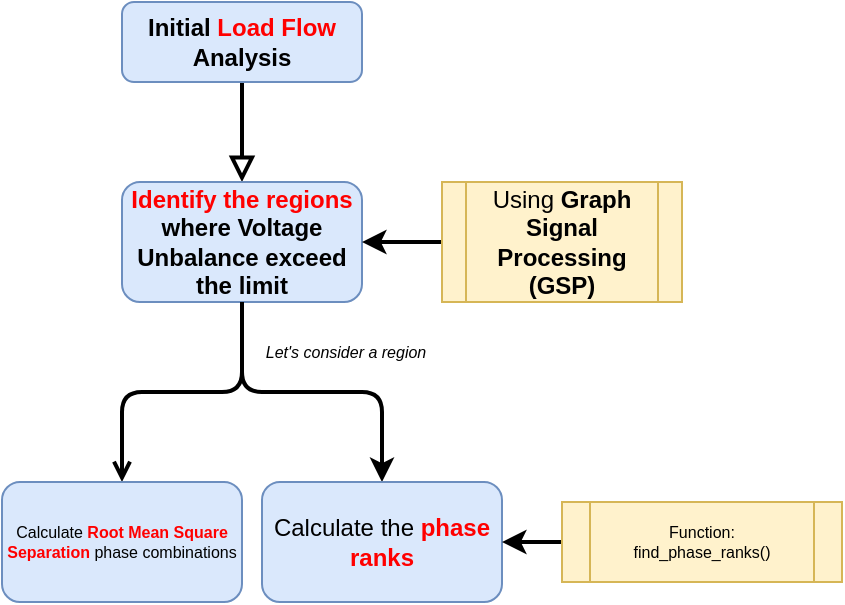 <mxfile version="12.4.8" type="device"><diagram id="C5RBs43oDa-KdzZeNtuy" name="Page-1"><mxGraphModel dx="593" dy="313" grid="1" gridSize="10" guides="1" tooltips="1" connect="1" arrows="1" fold="1" page="1" pageScale="1" pageWidth="827" pageHeight="1169" math="0" shadow="0"><root><mxCell id="WIyWlLk6GJQsqaUBKTNV-0"/><mxCell id="WIyWlLk6GJQsqaUBKTNV-1" parent="WIyWlLk6GJQsqaUBKTNV-0"/><mxCell id="WIyWlLk6GJQsqaUBKTNV-2" value="" style="rounded=1;html=1;jettySize=auto;orthogonalLoop=1;fontSize=11;endArrow=block;endFill=0;endSize=8;strokeWidth=2;shadow=0;labelBackgroundColor=none;edgeStyle=orthogonalEdgeStyle;" parent="WIyWlLk6GJQsqaUBKTNV-1" source="WIyWlLk6GJQsqaUBKTNV-3" edge="1"><mxGeometry relative="1" as="geometry"><mxPoint x="220" y="170" as="targetPoint"/></mxGeometry></mxCell><mxCell id="WIyWlLk6GJQsqaUBKTNV-3" value="&lt;b&gt;Initial &lt;font color=&quot;#ff0000&quot;&gt;Load Flow&lt;/font&gt; Analysis&lt;/b&gt;" style="rounded=1;whiteSpace=wrap;html=1;fontSize=12;glass=0;strokeWidth=1;shadow=0;fillColor=#dae8fc;strokeColor=#6c8ebf;" parent="WIyWlLk6GJQsqaUBKTNV-1" vertex="1"><mxGeometry x="160" y="80" width="120" height="40" as="geometry"/></mxCell><mxCell id="VWBRbJlb7cyYgbwVjKcY-5" value="" style="edgeStyle=orthogonalEdgeStyle;rounded=1;orthogonalLoop=1;jettySize=auto;html=1;strokeWidth=2;" edge="1" parent="WIyWlLk6GJQsqaUBKTNV-1" source="VWBRbJlb7cyYgbwVjKcY-3" target="VWBRbJlb7cyYgbwVjKcY-4"><mxGeometry relative="1" as="geometry"/></mxCell><mxCell id="VWBRbJlb7cyYgbwVjKcY-3" value="&lt;b&gt;&lt;font color=&quot;#ff0000&quot;&gt;Identify the regions&lt;/font&gt; where Voltage Unbalance exceed the limit&lt;/b&gt;" style="rounded=1;whiteSpace=wrap;html=1;fillColor=#dae8fc;strokeColor=#6c8ebf;" vertex="1" parent="WIyWlLk6GJQsqaUBKTNV-1"><mxGeometry x="160" y="170" width="120" height="60" as="geometry"/></mxCell><mxCell id="VWBRbJlb7cyYgbwVjKcY-4" value="Calculate the &lt;b&gt;&lt;font color=&quot;#ff0000&quot;&gt;phase ranks&lt;/font&gt;&lt;/b&gt;" style="rounded=1;whiteSpace=wrap;html=1;fillColor=#dae8fc;strokeColor=#6c8ebf;" vertex="1" parent="WIyWlLk6GJQsqaUBKTNV-1"><mxGeometry x="230" y="320" width="120" height="60" as="geometry"/></mxCell><mxCell id="VWBRbJlb7cyYgbwVjKcY-7" value="" style="edgeStyle=orthogonalEdgeStyle;rounded=1;orthogonalLoop=1;jettySize=auto;html=1;strokeWidth=2;" edge="1" parent="WIyWlLk6GJQsqaUBKTNV-1" source="VWBRbJlb7cyYgbwVjKcY-6" target="VWBRbJlb7cyYgbwVjKcY-3"><mxGeometry relative="1" as="geometry"/></mxCell><mxCell id="VWBRbJlb7cyYgbwVjKcY-6" value="Using &lt;b&gt;Graph Signal Processing (GSP)&lt;/b&gt;" style="shape=process;whiteSpace=wrap;html=1;backgroundOutline=1;fillColor=#fff2cc;strokeColor=#d6b656;" vertex="1" parent="WIyWlLk6GJQsqaUBKTNV-1"><mxGeometry x="320" y="170" width="120" height="60" as="geometry"/></mxCell><mxCell id="VWBRbJlb7cyYgbwVjKcY-8" value="&lt;font style=&quot;font-size: 8px&quot;&gt;&lt;i&gt;Let's consider a region&lt;/i&gt;&lt;/font&gt;" style="text;html=1;strokeColor=none;fillColor=none;align=center;verticalAlign=middle;whiteSpace=wrap;rounded=0;fontSize=8;" vertex="1" parent="WIyWlLk6GJQsqaUBKTNV-1"><mxGeometry x="222" y="245" width="100" height="20" as="geometry"/></mxCell><mxCell id="VWBRbJlb7cyYgbwVjKcY-10" value="" style="edgeStyle=orthogonalEdgeStyle;rounded=1;orthogonalLoop=1;jettySize=auto;html=1;strokeWidth=2;fontSize=8;" edge="1" parent="WIyWlLk6GJQsqaUBKTNV-1" source="VWBRbJlb7cyYgbwVjKcY-9" target="VWBRbJlb7cyYgbwVjKcY-4"><mxGeometry relative="1" as="geometry"/></mxCell><mxCell id="VWBRbJlb7cyYgbwVjKcY-9" value="Function:&lt;br&gt;find_phase_ranks()" style="shape=process;whiteSpace=wrap;html=1;backgroundOutline=1;fontSize=8;fillColor=#fff2cc;strokeColor=#d6b656;" vertex="1" parent="WIyWlLk6GJQsqaUBKTNV-1"><mxGeometry x="380" y="330" width="140" height="40" as="geometry"/></mxCell><mxCell id="VWBRbJlb7cyYgbwVjKcY-17" value="" style="edgeStyle=orthogonalEdgeStyle;rounded=1;orthogonalLoop=1;jettySize=auto;html=1;strokeWidth=2;fontSize=8;entryX=0.5;entryY=1;entryDx=0;entryDy=0;startArrow=open;startFill=0;endArrow=none;endFill=0;" edge="1" parent="WIyWlLk6GJQsqaUBKTNV-1" source="VWBRbJlb7cyYgbwVjKcY-12" target="VWBRbJlb7cyYgbwVjKcY-3"><mxGeometry relative="1" as="geometry"><mxPoint x="160" y="240" as="targetPoint"/></mxGeometry></mxCell><mxCell id="VWBRbJlb7cyYgbwVjKcY-12" value="Calculate &lt;b&gt;&lt;font color=&quot;#ff0000&quot;&gt;Root Mean Square Separation&lt;/font&gt;&lt;/b&gt; phase combinations" style="rounded=1;whiteSpace=wrap;html=1;fontSize=8;fillColor=#dae8fc;strokeColor=#6c8ebf;" vertex="1" parent="WIyWlLk6GJQsqaUBKTNV-1"><mxGeometry x="100" y="320" width="120" height="60" as="geometry"/></mxCell></root></mxGraphModel></diagram></mxfile>